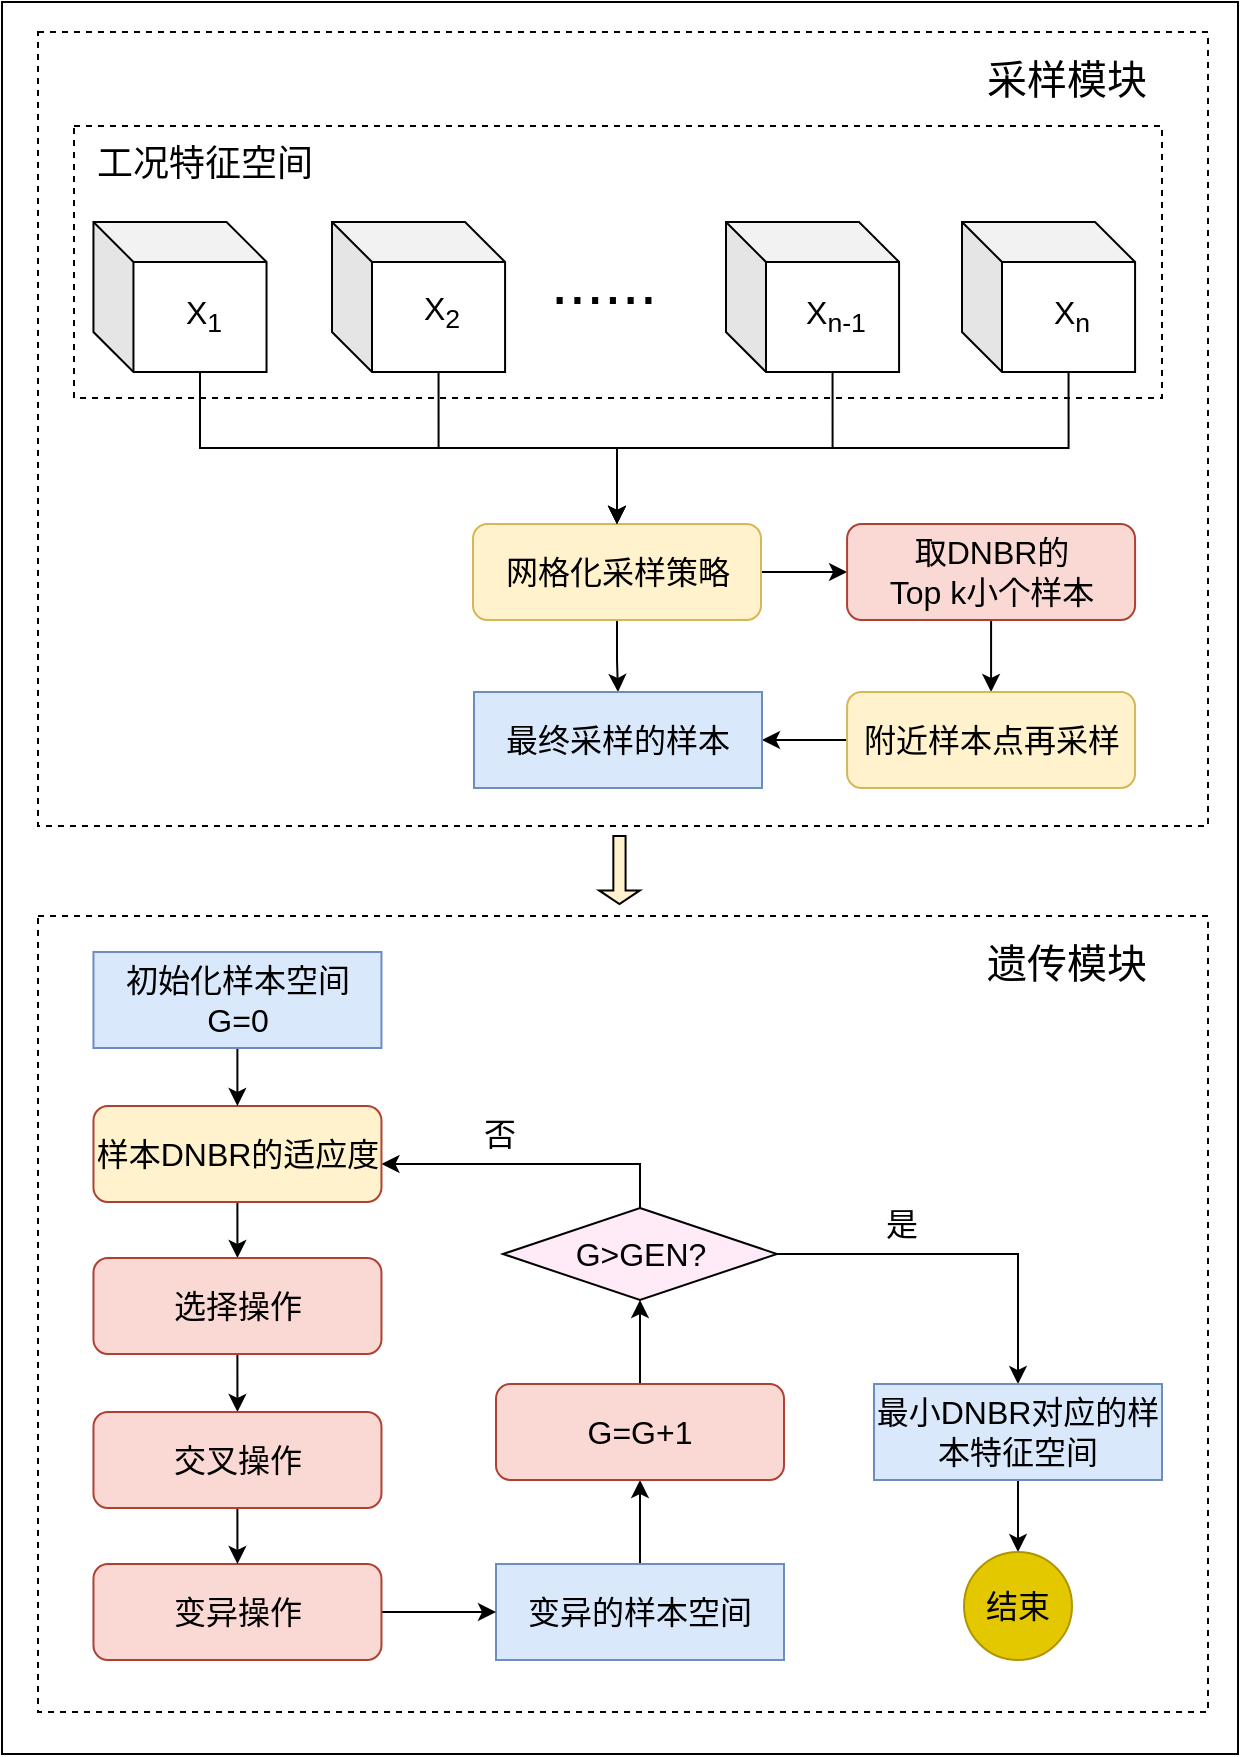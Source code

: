 <mxfile version="15.5.4" type="github">
  <diagram id="vaol6sHielq2GLeHfpsT" name="Page-1">
    <mxGraphModel dx="1030" dy="528" grid="0" gridSize="10" guides="1" tooltips="1" connect="1" arrows="1" fold="1" page="1" pageScale="1" pageWidth="827" pageHeight="1169" math="0" shadow="0">
      <root>
        <mxCell id="0" />
        <mxCell id="1" parent="0" />
        <mxCell id="_888bn8OXBweJfGqwLtD-1" value="" style="rounded=0;whiteSpace=wrap;html=1;" parent="1" vertex="1">
          <mxGeometry x="106" y="34" width="618" height="876" as="geometry" />
        </mxCell>
        <mxCell id="K4tTZbJK00jlwxvX5w37-96" value="" style="rounded=0;whiteSpace=wrap;html=1;fontSize=16;dashed=1;" parent="1" vertex="1">
          <mxGeometry x="124" y="491" width="585" height="398" as="geometry" />
        </mxCell>
        <mxCell id="K4tTZbJK00jlwxvX5w37-56" value="" style="rounded=0;whiteSpace=wrap;html=1;fontSize=16;dashed=1;" parent="1" vertex="1">
          <mxGeometry x="124" y="49" width="585" height="397" as="geometry" />
        </mxCell>
        <mxCell id="K4tTZbJK00jlwxvX5w37-49" value="" style="rounded=0;whiteSpace=wrap;html=1;fontSize=16;dashed=1;" parent="1" vertex="1">
          <mxGeometry x="142" y="96" width="544" height="136" as="geometry" />
        </mxCell>
        <mxCell id="K4tTZbJK00jlwxvX5w37-3" value="&lt;font style=&quot;font-size: 18px&quot;&gt;工况特征空间&lt;/font&gt;" style="text;html=1;strokeColor=none;fillColor=none;align=center;verticalAlign=middle;whiteSpace=wrap;rounded=0;" parent="1" vertex="1">
          <mxGeometry x="151.73" y="104" width="111" height="22" as="geometry" />
        </mxCell>
        <mxCell id="K4tTZbJK00jlwxvX5w37-17" value="&lt;font style=&quot;font-size: 32px&quot;&gt;......&lt;/font&gt;" style="text;html=1;strokeColor=none;fillColor=none;align=center;verticalAlign=middle;whiteSpace=wrap;rounded=0;fontSize=16;" parent="1" vertex="1">
          <mxGeometry x="387" y="164" width="40" height="20" as="geometry" />
        </mxCell>
        <mxCell id="K4tTZbJK00jlwxvX5w37-20" value="" style="group" parent="1" vertex="1" connectable="0">
          <mxGeometry x="151.73" y="144" width="86.54" height="75" as="geometry" />
        </mxCell>
        <mxCell id="K4tTZbJK00jlwxvX5w37-1" value="" style="shape=cube;whiteSpace=wrap;html=1;boundedLbl=1;backgroundOutline=1;darkOpacity=0.05;darkOpacity2=0.1;" parent="K4tTZbJK00jlwxvX5w37-20" vertex="1">
          <mxGeometry width="86.54" height="75" as="geometry" />
        </mxCell>
        <mxCell id="K4tTZbJK00jlwxvX5w37-2" value="X&lt;sub&gt;1&lt;/sub&gt;" style="text;html=1;strokeColor=none;fillColor=none;align=center;verticalAlign=middle;whiteSpace=wrap;rounded=0;fontSize=16;" parent="K4tTZbJK00jlwxvX5w37-20" vertex="1">
          <mxGeometry x="35.27" y="37" width="40" height="20" as="geometry" />
        </mxCell>
        <mxCell id="K4tTZbJK00jlwxvX5w37-21" value="" style="group" parent="1" vertex="1" connectable="0">
          <mxGeometry x="271" y="142" width="86.54" height="77" as="geometry" />
        </mxCell>
        <mxCell id="K4tTZbJK00jlwxvX5w37-11" value="" style="shape=cube;whiteSpace=wrap;html=1;boundedLbl=1;backgroundOutline=1;darkOpacity=0.05;darkOpacity2=0.1;" parent="K4tTZbJK00jlwxvX5w37-21" vertex="1">
          <mxGeometry y="2" width="86.54" height="75" as="geometry" />
        </mxCell>
        <mxCell id="K4tTZbJK00jlwxvX5w37-12" value="X&lt;sub&gt;2&lt;/sub&gt;" style="text;html=1;strokeColor=none;fillColor=none;align=center;verticalAlign=middle;whiteSpace=wrap;rounded=0;fontSize=16;" parent="K4tTZbJK00jlwxvX5w37-21" vertex="1">
          <mxGeometry x="35.27" y="37" width="40" height="20" as="geometry" />
        </mxCell>
        <mxCell id="K4tTZbJK00jlwxvX5w37-22" value="" style="group" parent="1" vertex="1" connectable="0">
          <mxGeometry x="468" y="144" width="86.54" height="75" as="geometry" />
        </mxCell>
        <mxCell id="K4tTZbJK00jlwxvX5w37-13" value="" style="shape=cube;whiteSpace=wrap;html=1;boundedLbl=1;backgroundOutline=1;darkOpacity=0.05;darkOpacity2=0.1;" parent="K4tTZbJK00jlwxvX5w37-22" vertex="1">
          <mxGeometry width="86.54" height="75" as="geometry" />
        </mxCell>
        <mxCell id="K4tTZbJK00jlwxvX5w37-14" value="X&lt;sub&gt;n-1&lt;/sub&gt;" style="text;html=1;strokeColor=none;fillColor=none;align=center;verticalAlign=middle;whiteSpace=wrap;rounded=0;fontSize=16;" parent="K4tTZbJK00jlwxvX5w37-22" vertex="1">
          <mxGeometry x="35.27" y="37" width="40" height="20" as="geometry" />
        </mxCell>
        <mxCell id="K4tTZbJK00jlwxvX5w37-23" value="" style="group" parent="1" vertex="1" connectable="0">
          <mxGeometry x="586" y="144" width="86.54" height="75" as="geometry" />
        </mxCell>
        <mxCell id="K4tTZbJK00jlwxvX5w37-15" value="" style="shape=cube;whiteSpace=wrap;html=1;boundedLbl=1;backgroundOutline=1;darkOpacity=0.05;darkOpacity2=0.1;" parent="K4tTZbJK00jlwxvX5w37-23" vertex="1">
          <mxGeometry width="86.54" height="75" as="geometry" />
        </mxCell>
        <mxCell id="K4tTZbJK00jlwxvX5w37-16" value="X&lt;sub&gt;n&lt;/sub&gt;" style="text;html=1;strokeColor=none;fillColor=none;align=center;verticalAlign=middle;whiteSpace=wrap;rounded=0;fontSize=16;" parent="K4tTZbJK00jlwxvX5w37-23" vertex="1">
          <mxGeometry x="35.27" y="37" width="40" height="20" as="geometry" />
        </mxCell>
        <mxCell id="K4tTZbJK00jlwxvX5w37-37" style="edgeStyle=orthogonalEdgeStyle;rounded=0;orthogonalLoop=1;jettySize=auto;html=1;exitX=1;exitY=0.5;exitDx=0;exitDy=0;entryX=0;entryY=0.5;entryDx=0;entryDy=0;fontSize=16;" parent="1" source="K4tTZbJK00jlwxvX5w37-25" target="K4tTZbJK00jlwxvX5w37-30" edge="1">
          <mxGeometry relative="1" as="geometry" />
        </mxCell>
        <mxCell id="K4tTZbJK00jlwxvX5w37-54" style="edgeStyle=orthogonalEdgeStyle;rounded=0;orthogonalLoop=1;jettySize=auto;html=1;exitX=0.5;exitY=1;exitDx=0;exitDy=0;fontSize=16;" parent="1" source="K4tTZbJK00jlwxvX5w37-25" target="K4tTZbJK00jlwxvX5w37-51" edge="1">
          <mxGeometry relative="1" as="geometry" />
        </mxCell>
        <mxCell id="K4tTZbJK00jlwxvX5w37-25" value="网格化采样策略" style="rounded=1;whiteSpace=wrap;html=1;fontSize=16;fillColor=#FFF2CC;strokeColor=#d6b656;" parent="1" vertex="1">
          <mxGeometry x="341.5" y="295" width="144" height="48" as="geometry" />
        </mxCell>
        <mxCell id="K4tTZbJK00jlwxvX5w37-47" style="edgeStyle=orthogonalEdgeStyle;rounded=0;orthogonalLoop=1;jettySize=auto;html=1;exitX=0.5;exitY=1;exitDx=0;exitDy=0;entryX=0.5;entryY=0;entryDx=0;entryDy=0;fontSize=16;" parent="1" source="K4tTZbJK00jlwxvX5w37-30" target="K4tTZbJK00jlwxvX5w37-46" edge="1">
          <mxGeometry relative="1" as="geometry" />
        </mxCell>
        <mxCell id="K4tTZbJK00jlwxvX5w37-30" value="&lt;div&gt;取DNBR的&lt;/div&gt;&lt;div&gt;Top k小个样本&lt;/div&gt;" style="rounded=1;whiteSpace=wrap;html=1;fontSize=16;fillColor=#fad9d5;strokeColor=#ae4132;" parent="1" vertex="1">
          <mxGeometry x="528.54" y="295" width="144" height="48" as="geometry" />
        </mxCell>
        <mxCell id="K4tTZbJK00jlwxvX5w37-41" style="edgeStyle=orthogonalEdgeStyle;rounded=0;orthogonalLoop=1;jettySize=auto;html=1;exitX=0;exitY=0;exitDx=53.27;exitDy=75;exitPerimeter=0;entryX=0.5;entryY=0;entryDx=0;entryDy=0;fontSize=16;" parent="1" source="K4tTZbJK00jlwxvX5w37-1" target="K4tTZbJK00jlwxvX5w37-25" edge="1">
          <mxGeometry relative="1" as="geometry" />
        </mxCell>
        <mxCell id="K4tTZbJK00jlwxvX5w37-43" style="edgeStyle=orthogonalEdgeStyle;rounded=0;orthogonalLoop=1;jettySize=auto;html=1;exitX=0;exitY=0;exitDx=53.27;exitDy=75;exitPerimeter=0;entryX=0.5;entryY=0;entryDx=0;entryDy=0;fontSize=16;" parent="1" source="K4tTZbJK00jlwxvX5w37-11" target="K4tTZbJK00jlwxvX5w37-25" edge="1">
          <mxGeometry relative="1" as="geometry" />
        </mxCell>
        <mxCell id="K4tTZbJK00jlwxvX5w37-44" style="edgeStyle=orthogonalEdgeStyle;rounded=0;orthogonalLoop=1;jettySize=auto;html=1;exitX=0;exitY=0;exitDx=53.27;exitDy=75;exitPerimeter=0;entryX=0.5;entryY=0;entryDx=0;entryDy=0;fontSize=16;" parent="1" source="K4tTZbJK00jlwxvX5w37-13" target="K4tTZbJK00jlwxvX5w37-25" edge="1">
          <mxGeometry relative="1" as="geometry" />
        </mxCell>
        <mxCell id="K4tTZbJK00jlwxvX5w37-45" style="edgeStyle=orthogonalEdgeStyle;rounded=0;orthogonalLoop=1;jettySize=auto;html=1;exitX=0;exitY=0;exitDx=53.27;exitDy=75;exitPerimeter=0;entryX=0.5;entryY=0;entryDx=0;entryDy=0;fontSize=16;" parent="1" source="K4tTZbJK00jlwxvX5w37-15" target="K4tTZbJK00jlwxvX5w37-25" edge="1">
          <mxGeometry relative="1" as="geometry" />
        </mxCell>
        <mxCell id="K4tTZbJK00jlwxvX5w37-55" style="edgeStyle=orthogonalEdgeStyle;rounded=0;orthogonalLoop=1;jettySize=auto;html=1;exitX=0;exitY=0.5;exitDx=0;exitDy=0;fontSize=16;" parent="1" source="K4tTZbJK00jlwxvX5w37-46" target="K4tTZbJK00jlwxvX5w37-51" edge="1">
          <mxGeometry relative="1" as="geometry" />
        </mxCell>
        <mxCell id="K4tTZbJK00jlwxvX5w37-46" value="附近样本点再采样" style="rounded=1;whiteSpace=wrap;html=1;fontSize=16;fillColor=#fff2cc;strokeColor=#d6b656;" parent="1" vertex="1">
          <mxGeometry x="528.54" y="379" width="144" height="48" as="geometry" />
        </mxCell>
        <mxCell id="K4tTZbJK00jlwxvX5w37-51" value="&lt;div&gt;最终采样的样本&lt;/div&gt;" style="rounded=0;whiteSpace=wrap;html=1;fontSize=16;fillColor=#dae8fc;strokeColor=#6c8ebf;" parent="1" vertex="1">
          <mxGeometry x="342" y="379" width="144" height="48" as="geometry" />
        </mxCell>
        <mxCell id="dDg8U9DCfIWqEnsUYY7_-29" style="edgeStyle=orthogonalEdgeStyle;rounded=0;orthogonalLoop=1;jettySize=auto;html=1;fontSize=16;" edge="1" parent="1" source="K4tTZbJK00jlwxvX5w37-58" target="K4tTZbJK00jlwxvX5w37-61">
          <mxGeometry relative="1" as="geometry">
            <Array as="points">
              <mxPoint x="425" y="615" />
            </Array>
          </mxGeometry>
        </mxCell>
        <mxCell id="dDg8U9DCfIWqEnsUYY7_-34" style="edgeStyle=orthogonalEdgeStyle;rounded=0;orthogonalLoop=1;jettySize=auto;html=1;entryX=0.5;entryY=0;entryDx=0;entryDy=0;fontSize=16;" edge="1" parent="1" source="K4tTZbJK00jlwxvX5w37-58" target="dDg8U9DCfIWqEnsUYY7_-20">
          <mxGeometry relative="1" as="geometry" />
        </mxCell>
        <mxCell id="K4tTZbJK00jlwxvX5w37-58" value="G&amp;gt;GEN?" style="rhombus;whiteSpace=wrap;html=1;fontSize=16;fillColor=#FFEBF8;" parent="1" vertex="1">
          <mxGeometry x="356.5" y="637" width="137" height="46" as="geometry" />
        </mxCell>
        <mxCell id="dDg8U9DCfIWqEnsUYY7_-14" style="edgeStyle=orthogonalEdgeStyle;rounded=0;orthogonalLoop=1;jettySize=auto;html=1;entryX=0.5;entryY=0;entryDx=0;entryDy=0;" edge="1" parent="1" source="K4tTZbJK00jlwxvX5w37-61" target="dDg8U9DCfIWqEnsUYY7_-11">
          <mxGeometry relative="1" as="geometry" />
        </mxCell>
        <mxCell id="K4tTZbJK00jlwxvX5w37-61" value="样本DNBR的适应度" style="rounded=1;whiteSpace=wrap;html=1;fontSize=16;fillColor=#FFF2CC;strokeColor=#ae4132;" parent="1" vertex="1">
          <mxGeometry x="151.73" y="586" width="144" height="48" as="geometry" />
        </mxCell>
        <mxCell id="dDg8U9DCfIWqEnsUYY7_-24" style="edgeStyle=orthogonalEdgeStyle;rounded=0;orthogonalLoop=1;jettySize=auto;html=1;entryX=0.5;entryY=1;entryDx=0;entryDy=0;" edge="1" parent="1" source="K4tTZbJK00jlwxvX5w37-86" target="dDg8U9DCfIWqEnsUYY7_-6">
          <mxGeometry relative="1" as="geometry" />
        </mxCell>
        <mxCell id="K4tTZbJK00jlwxvX5w37-86" value="变异的样本空间" style="rounded=0;whiteSpace=wrap;html=1;fontSize=16;fillColor=#dae8fc;strokeColor=#6c8ebf;" parent="1" vertex="1">
          <mxGeometry x="353" y="815" width="144" height="48" as="geometry" />
        </mxCell>
        <mxCell id="K4tTZbJK00jlwxvX5w37-98" value="" style="shape=singleArrow;direction=south;whiteSpace=wrap;html=1;fontSize=16;fillColor=#FFF2CC;" parent="1" vertex="1">
          <mxGeometry x="404.53" y="451" width="20.4" height="34" as="geometry" />
        </mxCell>
        <mxCell id="K4tTZbJK00jlwxvX5w37-99" value="&lt;font style=&quot;font-size: 20px&quot;&gt;采样模块&lt;/font&gt;" style="text;html=1;strokeColor=none;fillColor=none;align=center;verticalAlign=middle;whiteSpace=wrap;rounded=0;fontSize=20;" parent="1" vertex="1">
          <mxGeometry x="590.77" y="49" width="95.23" height="45" as="geometry" />
        </mxCell>
        <mxCell id="dDg8U9DCfIWqEnsUYY7_-1" value="&lt;font style=&quot;font-size: 20px&quot;&gt;遗传模块&lt;/font&gt;" style="text;html=1;strokeColor=none;fillColor=none;align=center;verticalAlign=middle;whiteSpace=wrap;rounded=0;fontSize=20;" vertex="1" parent="1">
          <mxGeometry x="590.77" y="491" width="95.23" height="45" as="geometry" />
        </mxCell>
        <mxCell id="dDg8U9DCfIWqEnsUYY7_-10" style="edgeStyle=orthogonalEdgeStyle;rounded=0;orthogonalLoop=1;jettySize=auto;html=1;" edge="1" parent="1" source="dDg8U9DCfIWqEnsUYY7_-4" target="K4tTZbJK00jlwxvX5w37-61">
          <mxGeometry relative="1" as="geometry" />
        </mxCell>
        <mxCell id="dDg8U9DCfIWqEnsUYY7_-4" value="&lt;div&gt;初始化样本空间G=0&lt;/div&gt;" style="rounded=0;whiteSpace=wrap;html=1;fontSize=16;fillColor=#dae8fc;strokeColor=#6c8ebf;" vertex="1" parent="1">
          <mxGeometry x="151.73" y="509" width="144" height="48" as="geometry" />
        </mxCell>
        <mxCell id="dDg8U9DCfIWqEnsUYY7_-25" style="edgeStyle=orthogonalEdgeStyle;rounded=0;orthogonalLoop=1;jettySize=auto;html=1;entryX=0.5;entryY=1;entryDx=0;entryDy=0;" edge="1" parent="1" source="dDg8U9DCfIWqEnsUYY7_-6" target="K4tTZbJK00jlwxvX5w37-58">
          <mxGeometry relative="1" as="geometry" />
        </mxCell>
        <mxCell id="dDg8U9DCfIWqEnsUYY7_-6" value="G=G+1" style="rounded=1;whiteSpace=wrap;html=1;fontSize=16;fillColor=#fad9d5;strokeColor=#ae4132;" vertex="1" parent="1">
          <mxGeometry x="353" y="725" width="144" height="48" as="geometry" />
        </mxCell>
        <mxCell id="dDg8U9DCfIWqEnsUYY7_-15" style="edgeStyle=orthogonalEdgeStyle;rounded=0;orthogonalLoop=1;jettySize=auto;html=1;entryX=0.5;entryY=0;entryDx=0;entryDy=0;" edge="1" parent="1" source="dDg8U9DCfIWqEnsUYY7_-11" target="dDg8U9DCfIWqEnsUYY7_-13">
          <mxGeometry relative="1" as="geometry" />
        </mxCell>
        <mxCell id="dDg8U9DCfIWqEnsUYY7_-11" value="选择操作" style="rounded=1;whiteSpace=wrap;html=1;fontSize=16;fillColor=#fad9d5;strokeColor=#ae4132;" vertex="1" parent="1">
          <mxGeometry x="151.73" y="662" width="144" height="48" as="geometry" />
        </mxCell>
        <mxCell id="dDg8U9DCfIWqEnsUYY7_-22" style="edgeStyle=orthogonalEdgeStyle;rounded=0;orthogonalLoop=1;jettySize=auto;html=1;entryX=0;entryY=0.5;entryDx=0;entryDy=0;" edge="1" parent="1" source="dDg8U9DCfIWqEnsUYY7_-12" target="K4tTZbJK00jlwxvX5w37-86">
          <mxGeometry relative="1" as="geometry" />
        </mxCell>
        <mxCell id="dDg8U9DCfIWqEnsUYY7_-12" value="变异操作" style="rounded=1;whiteSpace=wrap;html=1;fontSize=16;fillColor=#fad9d5;strokeColor=#ae4132;" vertex="1" parent="1">
          <mxGeometry x="151.73" y="815" width="144" height="48" as="geometry" />
        </mxCell>
        <mxCell id="dDg8U9DCfIWqEnsUYY7_-17" style="edgeStyle=orthogonalEdgeStyle;rounded=0;orthogonalLoop=1;jettySize=auto;html=1;entryX=0.5;entryY=0;entryDx=0;entryDy=0;" edge="1" parent="1" source="dDg8U9DCfIWqEnsUYY7_-13" target="dDg8U9DCfIWqEnsUYY7_-12">
          <mxGeometry relative="1" as="geometry" />
        </mxCell>
        <mxCell id="dDg8U9DCfIWqEnsUYY7_-13" value="交叉操作" style="rounded=1;whiteSpace=wrap;html=1;fontSize=16;fillColor=#fad9d5;strokeColor=#ae4132;" vertex="1" parent="1">
          <mxGeometry x="151.73" y="739" width="144" height="48" as="geometry" />
        </mxCell>
        <mxCell id="dDg8U9DCfIWqEnsUYY7_-28" style="edgeStyle=orthogonalEdgeStyle;rounded=0;orthogonalLoop=1;jettySize=auto;html=1;fontSize=16;" edge="1" parent="1" source="dDg8U9DCfIWqEnsUYY7_-20" target="dDg8U9DCfIWqEnsUYY7_-27">
          <mxGeometry relative="1" as="geometry" />
        </mxCell>
        <mxCell id="dDg8U9DCfIWqEnsUYY7_-20" value="最小DNBR对应的样本特征空间" style="rounded=0;whiteSpace=wrap;html=1;fontSize=16;fillColor=#dae8fc;strokeColor=#6c8ebf;" vertex="1" parent="1">
          <mxGeometry x="542" y="725" width="144" height="48" as="geometry" />
        </mxCell>
        <mxCell id="dDg8U9DCfIWqEnsUYY7_-27" value="&lt;font style=&quot;font-size: 16px;&quot;&gt;结束&lt;/font&gt;" style="ellipse;whiteSpace=wrap;html=1;aspect=fixed;fontSize=16;fillColor=#e3c800;fontColor=#000000;strokeColor=#B09500;" vertex="1" parent="1">
          <mxGeometry x="587" y="809" width="54" height="54" as="geometry" />
        </mxCell>
        <mxCell id="dDg8U9DCfIWqEnsUYY7_-30" value="是" style="text;html=1;strokeColor=none;fillColor=none;align=center;verticalAlign=middle;whiteSpace=wrap;rounded=0;fontSize=16;" vertex="1" parent="1">
          <mxGeometry x="526" y="630" width="60" height="30" as="geometry" />
        </mxCell>
        <mxCell id="dDg8U9DCfIWqEnsUYY7_-31" value="否" style="text;html=1;strokeColor=none;fillColor=none;align=center;verticalAlign=middle;whiteSpace=wrap;rounded=0;fontSize=16;" vertex="1" parent="1">
          <mxGeometry x="325" y="585" width="60" height="30" as="geometry" />
        </mxCell>
      </root>
    </mxGraphModel>
  </diagram>
</mxfile>
